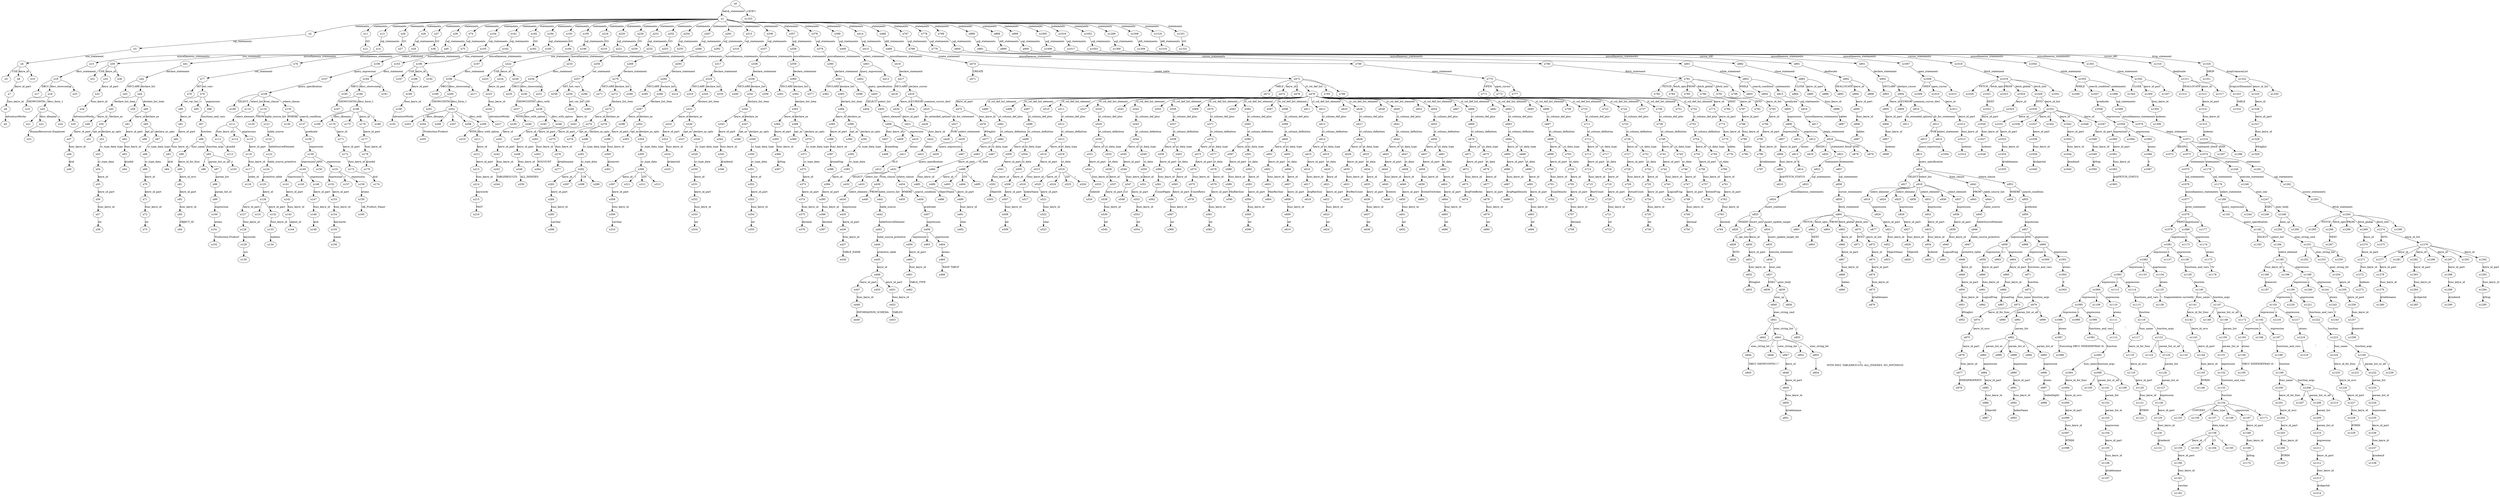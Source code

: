 digraph ParseTree {
  n0 -> n1 [label="batch_statements"];
  n1 -> n2 [label="statements"];
  n2 -> n3 [label="sql_statements"];
  n3 -> n4 [label="use_statement"];
  n4 -> n5 [label="USE"];
  n4 -> n6 [label="keyw_id"];
  n6 -> n7 [label="keyw_id_part"];
  n7 -> n8 [label="func_keyw_id"];
  n8 -> n9 [label="AdventureWorks"];
  n4 -> n10 [label=";"];
  n1 -> n11 [label="statements"];
  n11 -> n12 [label="GO"];
  n1 -> n13 [label="statements"];
  n13 -> n14 [label="sql_statements"];
  n14 -> n15 [label="miscellaneous_statements"];
  n15 -> n16 [label="dbcc_statement"];
  n16 -> n17 [label="DBCC"];
  n16 -> n18 [label="dbcc_showcontig"];
  n18 -> n19 [label="SHOWCONTIG"];
  n18 -> n20 [label="dbcc_form_1"];
  n20 -> n21 [label="("];
  n20 -> n22 [label="dbcc_dbname"];
  n22 -> n23 [label="'HumanResources.Employee'"];
  n20 -> n24 [label=")"];
  n16 -> n25 [label=";"];
  n1 -> n26 [label="statements"];
  n26 -> n27 [label="GO"];
  n1 -> n28 [label="statements"];
  n28 -> n29 [label="sql_statements"];
  n29 -> n30 [label="use_statement"];
  n30 -> n31 [label="USE"];
  n30 -> n32 [label="keyw_id"];
  n32 -> n33 [label="keyw_id_part"];
  n33 -> n34 [label="func_keyw_id"];
  n34 -> n35 [label="AdventureWorks"];
  n30 -> n36 [label=";"];
  n1 -> n37 [label="statements"];
  n37 -> n38 [label="GO"];
  n1 -> n39 [label="statements"];
  n39 -> n40 [label="sql_statements"];
  n40 -> n41 [label="miscellaneous_statements"];
  n41 -> n42 [label="declare_statement"];
  n42 -> n43 [label="DECLARE"];
  n42 -> n44 [label="declare_list"];
  n44 -> n45 [label="declare_list_item"];
  n45 -> n46 [label="keyw_id"];
  n46 -> n47 [label="keyw_id_part"];
  n47 -> n48 [label="func_keyw_id"];
  n48 -> n49 [label="@id"];
  n45 -> n50 [label="declare_as"];
  n50 -> n51 [label="opt_as"];
  n50 -> n52 [label="declare_as_opts"];
  n52 -> n53 [label="cr_type_data_type"];
  n53 -> n54 [label="cr_type_data"];
  n54 -> n55 [label="keyw_id"];
  n55 -> n56 [label="keyw_id_part"];
  n56 -> n57 [label="func_keyw_id"];
  n57 -> n58 [label="int"];
  n44 -> n59 [label=","];
  n44 -> n60 [label="declare_list_item"];
  n60 -> n61 [label="keyw_id"];
  n61 -> n62 [label="keyw_id_part"];
  n62 -> n63 [label="func_keyw_id"];
  n63 -> n64 [label="@indid"];
  n60 -> n65 [label="declare_as"];
  n65 -> n66 [label="opt_as"];
  n65 -> n67 [label="declare_as_opts"];
  n67 -> n68 [label="cr_type_data_type"];
  n68 -> n69 [label="cr_type_data"];
  n69 -> n70 [label="keyw_id"];
  n70 -> n71 [label="keyw_id_part"];
  n71 -> n72 [label="func_keyw_id"];
  n72 -> n73 [label="int"];
  n1 -> n74 [label="statements"];
  n74 -> n75 [label="sql_statements"];
  n75 -> n76 [label="miscellaneous_statements"];
  n76 -> n77 [label="set_statement"];
  n77 -> n78 [label="SET"];
  n77 -> n79 [label="set_vars"];
  n79 -> n80 [label="set_var_list"];
  n80 -> n81 [label="keyw_id"];
  n81 -> n82 [label="keyw_id_part"];
  n82 -> n83 [label="func_keyw_id"];
  n83 -> n84 [label="@id"];
  n79 -> n85 [label="="];
  n79 -> n86 [label="expression"];
  n86 -> n87 [label="functions_and_vars"];
  n87 -> n88 [label="function"];
  n88 -> n89 [label="func_name"];
  n89 -> n90 [label="keyw_id_for_func"];
  n90 -> n91 [label="keyw_id_orcc"];
  n91 -> n92 [label="keyw_id_part"];
  n92 -> n93 [label="func_keyw_id"];
  n93 -> n94 [label="OBJECT_ID"];
  n88 -> n95 [label="function_args"];
  n95 -> n96 [label="("];
  n95 -> n97 [label="param_list_or_all"];
  n97 -> n98 [label="param_list"];
  n98 -> n99 [label="param_list_el"];
  n99 -> n100 [label="expression"];
  n100 -> n101 [label="atoms"];
  n101 -> n102 [label="'Production.Product'"];
  n95 -> n103 [label=")"];
  n1 -> n104 [label="statements"];
  n104 -> n105 [label="sql_statements"];
  n105 -> n106 [label="select_statement"];
  n106 -> n107 [label="query_expression"];
  n107 -> n108 [label="query_specification"];
  n108 -> n109 [label="SELECT"];
  n108 -> n110 [label="select_list"];
  n110 -> n111 [label="select_element"];
  n111 -> n112 [label="func_keyw_id"];
  n112 -> n113 [label="@indid"];
  n111 -> n114 [label="="];
  n111 -> n115 [label="expression"];
  n115 -> n116 [label="keyw_id_part"];
  n116 -> n117 [label="func_keyw_id"];
  n117 -> n118 [label="index_id"];
  n108 -> n119 [label="from_clause"];
  n119 -> n120 [label="FROM"];
  n119 -> n121 [label="table_source_list"];
  n121 -> n122 [label="table_source"];
  n122 -> n123 [label="tableSourceElement"];
  n123 -> n124 [label="table_source_primitive"];
  n124 -> n125 [label="primitive_table"];
  n125 -> n126 [label="keyw_id"];
  n126 -> n127 [label="keyw_id_part"];
  n127 -> n128 [label="func_keyw_id"];
  n128 -> n129 [label="keywords"];
  n129 -> n130 [label="sys"];
  n126 -> n131 [label="."];
  n126 -> n132 [label="keyw_id_part"];
  n132 -> n133 [label="func_keyw_id"];
  n133 -> n134 [label="indexes"];
  n108 -> n135 [label="where_clause"];
  n135 -> n136 [label="WHERE"];
  n135 -> n137 [label="search_condition"];
  n137 -> n138 [label="predicate"];
  n138 -> n139 [label="expression"];
  n139 -> n140 [label="expression"];
  n140 -> n141 [label="expression"];
  n141 -> n142 [label="keyw_id_part"];
  n142 -> n143 [label="func_keyw_id"];
  n143 -> n144 [label="object_id"];
  n140 -> n145 [label="="];
  n140 -> n146 [label="expression"];
  n146 -> n147 [label="keyw_id_part"];
  n147 -> n148 [label="func_keyw_id"];
  n148 -> n149 [label="@id"];
  n139 -> n150 [label="AND"];
  n139 -> n151 [label="expression"];
  n151 -> n152 [label="expression"];
  n152 -> n153 [label="keyw_id_part"];
  n153 -> n154 [label="func_keyw_id"];
  n154 -> n155 [label="keywords"];
  n155 -> n156 [label="name"];
  n151 -> n157 [label="="];
  n151 -> n158 [label="expression"];
  n158 -> n159 [label="atoms"];
  n159 -> n160 [label="'AK_Product_Name'"];
  n1 -> n161 [label="statements"];
  n161 -> n162 [label="sql_statements"];
  n162 -> n163 [label="miscellaneous_statements"];
  n163 -> n164 [label="dbcc_statement"];
  n164 -> n165 [label="DBCC"];
  n164 -> n166 [label="dbcc_showcontig"];
  n166 -> n167 [label="SHOWCONTIG"];
  n166 -> n168 [label="dbcc_form_1"];
  n168 -> n169 [label="("];
  n168 -> n170 [label="dbcc_dbname"];
  n170 -> n171 [label="keyw_id"];
  n171 -> n172 [label="keyw_id_part"];
  n172 -> n173 [label="func_keyw_id"];
  n173 -> n174 [label="@id"];
  n168 -> n175 [label=","];
  n168 -> n176 [label="keyw_id"];
  n176 -> n177 [label="keyw_id_part"];
  n177 -> n178 [label="func_keyw_id"];
  n178 -> n179 [label="@indid"];
  n168 -> n180 [label=")"];
  n164 -> n181 [label=";"];
  n1 -> n182 [label="statements"];
  n182 -> n183 [label="GO"];
  n1 -> n184 [label="statements"];
  n184 -> n185 [label="sql_statements"];
  n185 -> n186 [label="use_statement"];
  n186 -> n187 [label="USE"];
  n186 -> n188 [label="keyw_id"];
  n188 -> n189 [label="keyw_id_part"];
  n189 -> n190 [label="func_keyw_id"];
  n190 -> n191 [label="AdventureWorks"];
  n186 -> n192 [label=";"];
  n1 -> n193 [label="statements"];
  n193 -> n194 [label="GO"];
  n1 -> n195 [label="statements"];
  n195 -> n196 [label="sql_statements"];
  n196 -> n197 [label="miscellaneous_statements"];
  n197 -> n198 [label="dbcc_statement"];
  n198 -> n199 [label="DBCC"];
  n198 -> n200 [label="dbcc_showcontig"];
  n200 -> n201 [label="SHOWCONTIG"];
  n200 -> n202 [label="dbcc_form_1"];
  n202 -> n203 [label="("];
  n202 -> n204 [label="dbcc_dbname"];
  n204 -> n205 [label="'Production.Product'"];
  n202 -> n206 [label=","];
  n202 -> n207 [label="1"];
  n202 -> n208 [label=")"];
  n202 -> n209 [label="dbcc_with"];
  n209 -> n210 [label="WITH"];
  n209 -> n211 [label="dbcc_with_option"];
  n211 -> n212 [label="keyw_id"];
  n212 -> n213 [label="keyw_id_part"];
  n213 -> n214 [label="func_keyw_id"];
  n214 -> n215 [label="keywords"];
  n215 -> n216 [label="FAST"];
  n198 -> n217 [label=";"];
  n1 -> n218 [label="statements"];
  n218 -> n219 [label="GO"];
  n1 -> n220 [label="statements"];
  n220 -> n221 [label="sql_statements"];
  n221 -> n222 [label="use_statement"];
  n222 -> n223 [label="USE"];
  n222 -> n224 [label="keyw_id"];
  n224 -> n225 [label="keyw_id_part"];
  n225 -> n226 [label="func_keyw_id"];
  n226 -> n227 [label="AdventureWorks"];
  n222 -> n228 [label=";"];
  n1 -> n229 [label="statements"];
  n229 -> n230 [label="GO"];
  n1 -> n231 [label="statements"];
  n231 -> n232 [label="sql_statements"];
  n232 -> n233 [label="miscellaneous_statements"];
  n233 -> n234 [label="dbcc_statement"];
  n234 -> n235 [label="DBCC"];
  n234 -> n236 [label="dbcc_showcontig"];
  n236 -> n237 [label="SHOWCONTIG"];
  n236 -> n238 [label="dbcc_with"];
  n238 -> n239 [label="WITH"];
  n238 -> n240 [label="dbcc_with_option"];
  n240 -> n241 [label="keyw_id"];
  n241 -> n242 [label="keyw_id_part"];
  n242 -> n243 [label="func_keyw_id"];
  n243 -> n244 [label="TABLERESULTS"];
  n238 -> n245 [label=","];
  n238 -> n246 [label="dbcc_with_option"];
  n246 -> n247 [label="keyw_id"];
  n247 -> n248 [label="keyw_id_part"];
  n248 -> n249 [label="func_keyw_id"];
  n249 -> n250 [label="ALL_INDEXES"];
  n234 -> n251 [label=";"];
  n1 -> n252 [label="statements"];
  n252 -> n253 [label="GO"];
  n1 -> n254 [label="statements"];
  n254 -> n255 [label="sql_statements"];
  n255 -> n256 [label="miscellaneous_statements"];
  n256 -> n257 [label="set_statement"];
  n257 -> n258 [label="SET"];
  n257 -> n259 [label="set_vars"];
  n259 -> n260 [label="set_var_list"];
  n260 -> n261 [label="keyw_id"];
  n261 -> n262 [label="keyw_id_part"];
  n262 -> n263 [label="func_keyw_id"];
  n263 -> n264 [label="NOCOUNT"];
  n259 -> n265 [label="ON"];
  n257 -> n266 [label=";"];
  n1 -> n267 [label="statements"];
  n267 -> n268 [label="sql_statements"];
  n268 -> n269 [label="miscellaneous_statements"];
  n269 -> n270 [label="declare_statement"];
  n270 -> n271 [label="DECLARE"];
  n270 -> n272 [label="declare_list"];
  n272 -> n273 [label="declare_list_item"];
  n273 -> n274 [label="keyw_id"];
  n274 -> n275 [label="keyw_id_part"];
  n275 -> n276 [label="func_keyw_id"];
  n276 -> n277 [label="@tablename"];
  n273 -> n278 [label="declare_as"];
  n278 -> n279 [label="opt_as"];
  n278 -> n280 [label="declare_as_opts"];
  n280 -> n281 [label="cr_type_data_type"];
  n281 -> n282 [label="cr_type_data"];
  n282 -> n283 [label="keyw_id"];
  n283 -> n284 [label="keyw_id_part"];
  n284 -> n285 [label="func_keyw_id"];
  n285 -> n286 [label="varchar"];
  n282 -> n287 [label="("];
  n282 -> n288 [label="128"];
  n282 -> n289 [label=")"];
  n270 -> n290 [label=";"];
  n1 -> n291 [label="statements"];
  n291 -> n292 [label="sql_statements"];
  n292 -> n293 [label="miscellaneous_statements"];
  n293 -> n294 [label="declare_statement"];
  n294 -> n295 [label="DECLARE"];
  n294 -> n296 [label="declare_list"];
  n296 -> n297 [label="declare_list_item"];
  n297 -> n298 [label="keyw_id"];
  n298 -> n299 [label="keyw_id_part"];
  n299 -> n300 [label="func_keyw_id"];
  n300 -> n301 [label="@execstr"];
  n297 -> n302 [label="declare_as"];
  n302 -> n303 [label="opt_as"];
  n302 -> n304 [label="declare_as_opts"];
  n304 -> n305 [label="cr_type_data_type"];
  n305 -> n306 [label="cr_type_data"];
  n306 -> n307 [label="keyw_id"];
  n307 -> n308 [label="keyw_id_part"];
  n308 -> n309 [label="func_keyw_id"];
  n309 -> n310 [label="varchar"];
  n306 -> n311 [label="("];
  n306 -> n312 [label="255"];
  n306 -> n313 [label=")"];
  n294 -> n314 [label=";"];
  n1 -> n315 [label="statements"];
  n315 -> n316 [label="sql_statements"];
  n316 -> n317 [label="miscellaneous_statements"];
  n317 -> n318 [label="declare_statement"];
  n318 -> n319 [label="DECLARE"];
  n318 -> n320 [label="declare_list"];
  n320 -> n321 [label="declare_list_item"];
  n321 -> n322 [label="keyw_id"];
  n322 -> n323 [label="keyw_id_part"];
  n323 -> n324 [label="func_keyw_id"];
  n324 -> n325 [label="@objectid"];
  n321 -> n326 [label="declare_as"];
  n326 -> n327 [label="opt_as"];
  n326 -> n328 [label="declare_as_opts"];
  n328 -> n329 [label="cr_type_data_type"];
  n329 -> n330 [label="cr_type_data"];
  n330 -> n331 [label="keyw_id"];
  n331 -> n332 [label="keyw_id_part"];
  n332 -> n333 [label="func_keyw_id"];
  n333 -> n334 [label="int"];
  n318 -> n335 [label=";"];
  n1 -> n336 [label="statements"];
  n336 -> n337 [label="sql_statements"];
  n337 -> n338 [label="miscellaneous_statements"];
  n338 -> n339 [label="declare_statement"];
  n339 -> n340 [label="DECLARE"];
  n339 -> n341 [label="declare_list"];
  n341 -> n342 [label="declare_list_item"];
  n342 -> n343 [label="keyw_id"];
  n343 -> n344 [label="keyw_id_part"];
  n344 -> n345 [label="func_keyw_id"];
  n345 -> n346 [label="@indexid"];
  n342 -> n347 [label="declare_as"];
  n347 -> n348 [label="opt_as"];
  n347 -> n349 [label="declare_as_opts"];
  n349 -> n350 [label="cr_type_data_type"];
  n350 -> n351 [label="cr_type_data"];
  n351 -> n352 [label="keyw_id"];
  n352 -> n353 [label="keyw_id_part"];
  n353 -> n354 [label="func_keyw_id"];
  n354 -> n355 [label="int"];
  n339 -> n356 [label=";"];
  n1 -> n357 [label="statements"];
  n357 -> n358 [label="sql_statements"];
  n358 -> n359 [label="miscellaneous_statements"];
  n359 -> n360 [label="declare_statement"];
  n360 -> n361 [label="DECLARE"];
  n360 -> n362 [label="declare_list"];
  n362 -> n363 [label="declare_list_item"];
  n363 -> n364 [label="keyw_id"];
  n364 -> n365 [label="keyw_id_part"];
  n365 -> n366 [label="func_keyw_id"];
  n366 -> n367 [label="@frag"];
  n363 -> n368 [label="declare_as"];
  n368 -> n369 [label="opt_as"];
  n368 -> n370 [label="declare_as_opts"];
  n370 -> n371 [label="cr_type_data_type"];
  n371 -> n372 [label="cr_type_data"];
  n372 -> n373 [label="keyw_id"];
  n373 -> n374 [label="keyw_id_part"];
  n374 -> n375 [label="func_keyw_id"];
  n375 -> n376 [label="decimal"];
  n360 -> n377 [label=";"];
  n1 -> n378 [label="statements"];
  n378 -> n379 [label="sql_statements"];
  n379 -> n380 [label="miscellaneous_statements"];
  n380 -> n381 [label="declare_statement"];
  n381 -> n382 [label="DECLARE"];
  n381 -> n383 [label="declare_list"];
  n383 -> n384 [label="declare_list_item"];
  n384 -> n385 [label="keyw_id"];
  n385 -> n386 [label="keyw_id_part"];
  n386 -> n387 [label="func_keyw_id"];
  n387 -> n388 [label="@maxfrag"];
  n384 -> n389 [label="declare_as"];
  n389 -> n390 [label="opt_as"];
  n389 -> n391 [label="declare_as_opts"];
  n391 -> n392 [label="cr_type_data_type"];
  n392 -> n393 [label="cr_type_data"];
  n393 -> n394 [label="keyw_id"];
  n394 -> n395 [label="keyw_id_part"];
  n395 -> n396 [label="func_keyw_id"];
  n396 -> n397 [label="decimal"];
  n381 -> n398 [label=";"];
  n1 -> n399 [label="statements"];
  n399 -> n400 [label="sql_statements"];
  n400 -> n401 [label="select_statement"];
  n401 -> n402 [label="query_expression"];
  n402 -> n403 [label="query_specification"];
  n403 -> n404 [label="SELECT"];
  n403 -> n405 [label="select_list"];
  n405 -> n406 [label="select_element"];
  n406 -> n407 [label="func_keyw_id"];
  n407 -> n408 [label="@maxfrag"];
  n406 -> n409 [label="="];
  n406 -> n410 [label="expression"];
  n410 -> n411 [label="atoms"];
  n411 -> n412 [label="30.0"];
  n401 -> n413 [label=";"];
  n1 -> n414 [label="statements"];
  n414 -> n415 [label="sql_statements"];
  n415 -> n416 [label="miscellaneous_statements"];
  n416 -> n417 [label="declare_statement"];
  n417 -> n418 [label="DECLARE"];
  n417 -> n419 [label="declare_cursor"];
  n419 -> n420 [label="keyw_id"];
  n420 -> n421 [label="keyw_id_part"];
  n421 -> n422 [label="func_keyw_id"];
  n422 -> n423 [label="tables"];
  n419 -> n424 [label="CURSOR"];
  n419 -> n425 [label="common_cursor_decl"];
  n425 -> n426 [label="dc_extended_options"];
  n425 -> n427 [label="dc_for_statement"];
  n427 -> n428 [label="FOR"];
  n427 -> n429 [label="select_statement"];
  n429 -> n430 [label="query_expression"];
  n430 -> n431 [label="query_specification"];
  n431 -> n432 [label="SELECT"];
  n431 -> n433 [label="select_list"];
  n433 -> n434 [label="select_element"];
  n434 -> n435 [label="expression"];
  n435 -> n436 [label="keyw_id_part"];
  n436 -> n437 [label="func_keyw_id"];
  n437 -> n438 [label="TABLE_NAME"];
  n431 -> n439 [label="from_clause"];
  n439 -> n440 [label="FROM"];
  n439 -> n441 [label="table_source_list"];
  n441 -> n442 [label="table_source"];
  n442 -> n443 [label="tableSourceElement"];
  n443 -> n444 [label="table_source_primitive"];
  n444 -> n445 [label="primitive_table"];
  n445 -> n446 [label="keyw_id"];
  n446 -> n447 [label="keyw_id_part"];
  n447 -> n448 [label="func_keyw_id"];
  n448 -> n449 [label="INFORMATION_SCHEMA"];
  n446 -> n450 [label="."];
  n446 -> n451 [label="keyw_id_part"];
  n451 -> n452 [label="func_keyw_id"];
  n452 -> n453 [label="TABLES"];
  n431 -> n454 [label="where_clause"];
  n454 -> n455 [label="WHERE"];
  n454 -> n456 [label="search_condition"];
  n456 -> n457 [label="predicate"];
  n457 -> n458 [label="expression"];
  n458 -> n459 [label="expression"];
  n459 -> n460 [label="keyw_id_part"];
  n460 -> n461 [label="func_keyw_id"];
  n461 -> n462 [label="TABLE_TYPE"];
  n458 -> n463 [label="="];
  n458 -> n464 [label="expression"];
  n464 -> n465 [label="atoms"];
  n465 -> n466 [label="'BASE TABLE'"];
  n429 -> n467 [label=";"];
  n1 -> n468 [label="statements"];
  n468 -> n469 [label="ddl_statements"];
  n469 -> n470 [label="create_statement"];
  n470 -> n471 [label="CREATE"];
  n470 -> n472 [label="create_table"];
  n472 -> n473 [label="TABLE"];
  n472 -> n474 [label="keyw_id"];
  n474 -> n475 [label="keyw_id_part"];
  n475 -> n476 [label="func_keyw_id"];
  n476 -> n477 [label="#fraglist"];
  n472 -> n478 [label="("];
  n472 -> n479 [label="ct_col_def_list"];
  n479 -> n480 [label="ct_col_def_list_element"];
  n480 -> n481 [label="ct_column_def_plus"];
  n481 -> n482 [label="ct_column_definition"];
  n482 -> n483 [label="keyw_id"];
  n483 -> n484 [label="keyw_id_part"];
  n484 -> n485 [label="func_keyw_id"];
  n485 -> n486 [label="ObjectName"];
  n482 -> n487 [label="ct_data_type"];
  n487 -> n488 [label="ct_data"];
  n488 -> n489 [label="keyw_id"];
  n489 -> n490 [label="keyw_id_part"];
  n490 -> n491 [label="func_keyw_id"];
  n491 -> n492 [label="char"];
  n488 -> n493 [label="("];
  n488 -> n494 [label="255"];
  n488 -> n495 [label=")"];
  n479 -> n496 [label=","];
  n479 -> n497 [label="ct_col_def_list_element"];
  n497 -> n498 [label="ct_column_def_plus"];
  n498 -> n499 [label="ct_column_definition"];
  n499 -> n500 [label="keyw_id"];
  n500 -> n501 [label="keyw_id_part"];
  n501 -> n502 [label="func_keyw_id"];
  n502 -> n503 [label="ObjectId"];
  n499 -> n504 [label="ct_data_type"];
  n504 -> n505 [label="ct_data"];
  n505 -> n506 [label="keyw_id"];
  n506 -> n507 [label="keyw_id_part"];
  n507 -> n508 [label="func_keyw_id"];
  n508 -> n509 [label="int"];
  n479 -> n510 [label=","];
  n479 -> n511 [label="ct_col_def_list_element"];
  n511 -> n512 [label="ct_column_def_plus"];
  n512 -> n513 [label="ct_column_definition"];
  n513 -> n514 [label="keyw_id"];
  n514 -> n515 [label="keyw_id_part"];
  n515 -> n516 [label="func_keyw_id"];
  n516 -> n517 [label="IndexName"];
  n513 -> n518 [label="ct_data_type"];
  n518 -> n519 [label="ct_data"];
  n519 -> n520 [label="keyw_id"];
  n520 -> n521 [label="keyw_id_part"];
  n521 -> n522 [label="func_keyw_id"];
  n522 -> n523 [label="char"];
  n519 -> n524 [label="("];
  n519 -> n525 [label="255"];
  n519 -> n526 [label=")"];
  n479 -> n527 [label=","];
  n479 -> n528 [label="ct_col_def_list_element"];
  n528 -> n529 [label="ct_column_def_plus"];
  n529 -> n530 [label="ct_column_definition"];
  n530 -> n531 [label="keyw_id"];
  n531 -> n532 [label="keyw_id_part"];
  n532 -> n533 [label="func_keyw_id"];
  n533 -> n534 [label="IndexId"];
  n530 -> n535 [label="ct_data_type"];
  n535 -> n536 [label="ct_data"];
  n536 -> n537 [label="keyw_id"];
  n537 -> n538 [label="keyw_id_part"];
  n538 -> n539 [label="func_keyw_id"];
  n539 -> n540 [label="int"];
  n479 -> n541 [label=","];
  n479 -> n542 [label="ct_col_def_list_element"];
  n542 -> n543 [label="ct_column_def_plus"];
  n543 -> n544 [label="ct_column_definition"];
  n544 -> n545 [label="keyw_id"];
  n545 -> n546 [label="keyw_id_part"];
  n546 -> n547 [label="func_keyw_id"];
  n547 -> n548 [label="Lvl"];
  n544 -> n549 [label="ct_data_type"];
  n549 -> n550 [label="ct_data"];
  n550 -> n551 [label="keyw_id"];
  n551 -> n552 [label="keyw_id_part"];
  n552 -> n553 [label="func_keyw_id"];
  n553 -> n554 [label="int"];
  n479 -> n555 [label=","];
  n479 -> n556 [label="ct_col_def_list_element"];
  n556 -> n557 [label="ct_column_def_plus"];
  n557 -> n558 [label="ct_column_definition"];
  n558 -> n559 [label="keyw_id"];
  n559 -> n560 [label="keyw_id_part"];
  n560 -> n561 [label="func_keyw_id"];
  n561 -> n562 [label="CountPages"];
  n558 -> n563 [label="ct_data_type"];
  n563 -> n564 [label="ct_data"];
  n564 -> n565 [label="keyw_id"];
  n565 -> n566 [label="keyw_id_part"];
  n566 -> n567 [label="func_keyw_id"];
  n567 -> n568 [label="int"];
  n479 -> n569 [label=","];
  n479 -> n570 [label="ct_col_def_list_element"];
  n570 -> n571 [label="ct_column_def_plus"];
  n571 -> n572 [label="ct_column_definition"];
  n572 -> n573 [label="keyw_id"];
  n573 -> n574 [label="keyw_id_part"];
  n574 -> n575 [label="func_keyw_id"];
  n575 -> n576 [label="CountRows"];
  n572 -> n577 [label="ct_data_type"];
  n577 -> n578 [label="ct_data"];
  n578 -> n579 [label="keyw_id"];
  n579 -> n580 [label="keyw_id_part"];
  n580 -> n581 [label="func_keyw_id"];
  n581 -> n582 [label="int"];
  n479 -> n583 [label=","];
  n479 -> n584 [label="ct_col_def_list_element"];
  n584 -> n585 [label="ct_column_def_plus"];
  n585 -> n586 [label="ct_column_definition"];
  n586 -> n587 [label="keyw_id"];
  n587 -> n588 [label="keyw_id_part"];
  n588 -> n589 [label="func_keyw_id"];
  n589 -> n590 [label="MinRecSize"];
  n586 -> n591 [label="ct_data_type"];
  n591 -> n592 [label="ct_data"];
  n592 -> n593 [label="keyw_id"];
  n593 -> n594 [label="keyw_id_part"];
  n594 -> n595 [label="func_keyw_id"];
  n595 -> n596 [label="int"];
  n479 -> n597 [label=","];
  n479 -> n598 [label="ct_col_def_list_element"];
  n598 -> n599 [label="ct_column_def_plus"];
  n599 -> n600 [label="ct_column_definition"];
  n600 -> n601 [label="keyw_id"];
  n601 -> n602 [label="keyw_id_part"];
  n602 -> n603 [label="func_keyw_id"];
  n603 -> n604 [label="MaxRecSize"];
  n600 -> n605 [label="ct_data_type"];
  n605 -> n606 [label="ct_data"];
  n606 -> n607 [label="keyw_id"];
  n607 -> n608 [label="keyw_id_part"];
  n608 -> n609 [label="func_keyw_id"];
  n609 -> n610 [label="int"];
  n479 -> n611 [label=","];
  n479 -> n612 [label="ct_col_def_list_element"];
  n612 -> n613 [label="ct_column_def_plus"];
  n613 -> n614 [label="ct_column_definition"];
  n614 -> n615 [label="keyw_id"];
  n615 -> n616 [label="keyw_id_part"];
  n616 -> n617 [label="func_keyw_id"];
  n617 -> n618 [label="AvgRecSize"];
  n614 -> n619 [label="ct_data_type"];
  n619 -> n620 [label="ct_data"];
  n620 -> n621 [label="keyw_id"];
  n621 -> n622 [label="keyw_id_part"];
  n622 -> n623 [label="func_keyw_id"];
  n623 -> n624 [label="int"];
  n479 -> n625 [label=","];
  n479 -> n626 [label="ct_col_def_list_element"];
  n626 -> n627 [label="ct_column_def_plus"];
  n627 -> n628 [label="ct_column_definition"];
  n628 -> n629 [label="keyw_id"];
  n629 -> n630 [label="keyw_id_part"];
  n630 -> n631 [label="func_keyw_id"];
  n631 -> n632 [label="ForRecCount"];
  n628 -> n633 [label="ct_data_type"];
  n633 -> n634 [label="ct_data"];
  n634 -> n635 [label="keyw_id"];
  n635 -> n636 [label="keyw_id_part"];
  n636 -> n637 [label="func_keyw_id"];
  n637 -> n638 [label="int"];
  n479 -> n639 [label=","];
  n479 -> n640 [label="ct_col_def_list_element"];
  n640 -> n641 [label="ct_column_def_plus"];
  n641 -> n642 [label="ct_column_definition"];
  n642 -> n643 [label="keyw_id"];
  n643 -> n644 [label="keyw_id_part"];
  n644 -> n645 [label="func_keyw_id"];
  n645 -> n646 [label="Extents"];
  n642 -> n647 [label="ct_data_type"];
  n647 -> n648 [label="ct_data"];
  n648 -> n649 [label="keyw_id"];
  n649 -> n650 [label="keyw_id_part"];
  n650 -> n651 [label="func_keyw_id"];
  n651 -> n652 [label="int"];
  n479 -> n653 [label=","];
  n479 -> n654 [label="ct_col_def_list_element"];
  n654 -> n655 [label="ct_column_def_plus"];
  n655 -> n656 [label="ct_column_definition"];
  n656 -> n657 [label="keyw_id"];
  n657 -> n658 [label="keyw_id_part"];
  n658 -> n659 [label="func_keyw_id"];
  n659 -> n660 [label="ExtentSwitches"];
  n656 -> n661 [label="ct_data_type"];
  n661 -> n662 [label="ct_data"];
  n662 -> n663 [label="keyw_id"];
  n663 -> n664 [label="keyw_id_part"];
  n664 -> n665 [label="func_keyw_id"];
  n665 -> n666 [label="int"];
  n479 -> n667 [label=","];
  n479 -> n668 [label="ct_col_def_list_element"];
  n668 -> n669 [label="ct_column_def_plus"];
  n669 -> n670 [label="ct_column_definition"];
  n670 -> n671 [label="keyw_id"];
  n671 -> n672 [label="keyw_id_part"];
  n672 -> n673 [label="func_keyw_id"];
  n673 -> n674 [label="AvgFreeBytes"];
  n670 -> n675 [label="ct_data_type"];
  n675 -> n676 [label="ct_data"];
  n676 -> n677 [label="keyw_id"];
  n677 -> n678 [label="keyw_id_part"];
  n678 -> n679 [label="func_keyw_id"];
  n679 -> n680 [label="int"];
  n479 -> n681 [label=","];
  n479 -> n682 [label="ct_col_def_list_element"];
  n682 -> n683 [label="ct_column_def_plus"];
  n683 -> n684 [label="ct_column_definition"];
  n684 -> n685 [label="keyw_id"];
  n685 -> n686 [label="keyw_id_part"];
  n686 -> n687 [label="func_keyw_id"];
  n687 -> n688 [label="AvgPageDensity"];
  n684 -> n689 [label="ct_data_type"];
  n689 -> n690 [label="ct_data"];
  n690 -> n691 [label="keyw_id"];
  n691 -> n692 [label="keyw_id_part"];
  n692 -> n693 [label="func_keyw_id"];
  n693 -> n694 [label="int"];
  n479 -> n695 [label=","];
  n479 -> n696 [label="ct_col_def_list_element"];
  n696 -> n697 [label="ct_column_def_plus"];
  n697 -> n698 [label="ct_column_definition"];
  n698 -> n699 [label="keyw_id"];
  n699 -> n700 [label="keyw_id_part"];
  n700 -> n701 [label="func_keyw_id"];
  n701 -> n702 [label="ScanDensity"];
  n698 -> n703 [label="ct_data_type"];
  n703 -> n704 [label="ct_data"];
  n704 -> n705 [label="keyw_id"];
  n705 -> n706 [label="keyw_id_part"];
  n706 -> n707 [label="func_keyw_id"];
  n707 -> n708 [label="decimal"];
  n479 -> n709 [label=","];
  n479 -> n710 [label="ct_col_def_list_element"];
  n710 -> n711 [label="ct_column_def_plus"];
  n711 -> n712 [label="ct_column_definition"];
  n712 -> n713 [label="keyw_id"];
  n713 -> n714 [label="keyw_id_part"];
  n714 -> n715 [label="func_keyw_id"];
  n715 -> n716 [label="BestCount"];
  n712 -> n717 [label="ct_data_type"];
  n717 -> n718 [label="ct_data"];
  n718 -> n719 [label="keyw_id"];
  n719 -> n720 [label="keyw_id_part"];
  n720 -> n721 [label="func_keyw_id"];
  n721 -> n722 [label="int"];
  n479 -> n723 [label=","];
  n479 -> n724 [label="ct_col_def_list_element"];
  n724 -> n725 [label="ct_column_def_plus"];
  n725 -> n726 [label="ct_column_definition"];
  n726 -> n727 [label="keyw_id"];
  n727 -> n728 [label="keyw_id_part"];
  n728 -> n729 [label="func_keyw_id"];
  n729 -> n730 [label="ActualCount"];
  n726 -> n731 [label="ct_data_type"];
  n731 -> n732 [label="ct_data"];
  n732 -> n733 [label="keyw_id"];
  n733 -> n734 [label="keyw_id_part"];
  n734 -> n735 [label="func_keyw_id"];
  n735 -> n736 [label="int"];
  n479 -> n737 [label=","];
  n479 -> n738 [label="ct_col_def_list_element"];
  n738 -> n739 [label="ct_column_def_plus"];
  n739 -> n740 [label="ct_column_definition"];
  n740 -> n741 [label="keyw_id"];
  n741 -> n742 [label="keyw_id_part"];
  n742 -> n743 [label="func_keyw_id"];
  n743 -> n744 [label="LogicalFrag"];
  n740 -> n745 [label="ct_data_type"];
  n745 -> n746 [label="ct_data"];
  n746 -> n747 [label="keyw_id"];
  n747 -> n748 [label="keyw_id_part"];
  n748 -> n749 [label="func_keyw_id"];
  n749 -> n750 [label="decimal"];
  n479 -> n751 [label=","];
  n479 -> n752 [label="ct_col_def_list_element"];
  n752 -> n753 [label="ct_column_def_plus"];
  n753 -> n754 [label="ct_column_definition"];
  n754 -> n755 [label="keyw_id"];
  n755 -> n756 [label="keyw_id_part"];
  n756 -> n757 [label="func_keyw_id"];
  n757 -> n758 [label="ExtentFrag"];
  n754 -> n759 [label="ct_data_type"];
  n759 -> n760 [label="ct_data"];
  n760 -> n761 [label="keyw_id"];
  n761 -> n762 [label="keyw_id_part"];
  n762 -> n763 [label="func_keyw_id"];
  n763 -> n764 [label="decimal"];
  n472 -> n765 [label=")"];
  n472 -> n766 [label=";"];
  n1 -> n767 [label="statements"];
  n767 -> n768 [label="sql_statements"];
  n768 -> n769 [label="miscellaneous_statements"];
  n769 -> n770 [label="open_statement"];
  n770 -> n771 [label="OPEN"];
  n770 -> n772 [label="open_cursor"];
  n772 -> n773 [label="keyw_id"];
  n773 -> n774 [label="keyw_id_part"];
  n774 -> n775 [label="func_keyw_id"];
  n775 -> n776 [label="tables"];
  n770 -> n777 [label=";"];
  n1 -> n778 [label="statements"];
  n778 -> n779 [label="sql_statements"];
  n779 -> n780 [label="cursor_statements"];
  n780 -> n781 [label="fetch_statement"];
  n781 -> n782 [label="FETCH"];
  n781 -> n783 [label="fetch_opts"];
  n783 -> n784 [label="NEXT"];
  n781 -> n785 [label="FROM"];
  n781 -> n786 [label="fetch_global"];
  n786 -> n787 [label="keyw_id"];
  n787 -> n788 [label="keyw_id_part"];
  n788 -> n789 [label="func_keyw_id"];
  n789 -> n790 [label="tables"];
  n781 -> n791 [label="fetch_into"];
  n791 -> n792 [label="INTO"];
  n791 -> n793 [label="keyw_id_list"];
  n793 -> n794 [label="keyw_id"];
  n794 -> n795 [label="keyw_id_part"];
  n795 -> n796 [label="func_keyw_id"];
  n796 -> n797 [label="@tablename"];
  n781 -> n798 [label=";"];
  n1 -> n799 [label="statements"];
  n799 -> n800 [label="sql_statements"];
  n800 -> n801 [label="miscellaneous_statements"];
  n801 -> n802 [label="while_statement"];
  n802 -> n803 [label="WHILE"];
  n802 -> n804 [label="search_condition"];
  n804 -> n805 [label="predicate"];
  n805 -> n806 [label="expression"];
  n806 -> n807 [label="expression"];
  n807 -> n808 [label="keyw_id_part"];
  n808 -> n809 [label="func_keyw_id"];
  n809 -> n810 [label="@@FETCH_STATUS"];
  n806 -> n811 [label="="];
  n806 -> n812 [label="expression"];
  n812 -> n813 [label="atoms"];
  n813 -> n814 [label="0"];
  n802 -> n815 [label="statements"];
  n815 -> n816 [label="sql_statements"];
  n816 -> n817 [label="miscellaneous_statements"];
  n817 -> n818 [label="begin_statement"];
  n818 -> n819 [label="BEGIN"];
  n818 -> n820 [label=";"];
  n818 -> n821 [label="statement_block"];
  n821 -> n822 [label="statements"];
  n822 -> n823 [label="sql_statements"];
  n823 -> n824 [label="miscellaneous_statements"];
  n824 -> n825 [label="insert_statement"];
  n825 -> n826 [label="INSERT"];
  n825 -> n827 [label="insert_into"];
  n827 -> n828 [label="is_opt_into"];
  n828 -> n829 [label="INTO"];
  n827 -> n830 [label="keyw_id"];
  n830 -> n831 [label="keyw_id_part"];
  n831 -> n832 [label="func_keyw_id"];
  n832 -> n833 [label="#fraglist"];
  n825 -> n834 [label="insert_update_target"];
  n834 -> n835 [label="insert_update_target_tbl"];
  n835 -> n836 [label="execute_statement"];
  n836 -> n837 [label="exec_one"];
  n837 -> n838 [label="EXEC"];
  n837 -> n839 [label="exec_body"];
  n839 -> n840 [label="exec_sp"];
  n840 -> n841 [label="exec_string_cmd"];
  n841 -> n842 [label="("];
  n841 -> n843 [label="exec_string_list"];
  n843 -> n844 [label="exec_string_bit"];
  n844 -> n845 [label="'DBCC SHOWCONTIG ('''"];
  n843 -> n846 [label="+"];
  n843 -> n847 [label="exec_string_bit"];
  n847 -> n848 [label="keyw_id"];
  n848 -> n849 [label="keyw_id_part"];
  n849 -> n850 [label="func_keyw_id"];
  n850 -> n851 [label="@tablename"];
  n843 -> n852 [label="+"];
  n843 -> n853 [label="exec_string_bit"];
  n853 -> n854 [label="''') 
	      WITH FAST, TABLERESULTS, ALL_INDEXES, NO_INFOMSGS'"];
  n841 -> n855 [label=")"];
  n839 -> n856 [label=";"];
  n821 -> n857 [label="statements"];
  n857 -> n858 [label="sql_statements"];
  n858 -> n859 [label="cursor_statements"];
  n859 -> n860 [label="fetch_statement"];
  n860 -> n861 [label="FETCH"];
  n860 -> n862 [label="fetch_opts"];
  n862 -> n863 [label="NEXT"];
  n860 -> n864 [label="FROM"];
  n860 -> n865 [label="fetch_global"];
  n865 -> n866 [label="keyw_id"];
  n866 -> n867 [label="keyw_id_part"];
  n867 -> n868 [label="func_keyw_id"];
  n868 -> n869 [label="tables"];
  n860 -> n870 [label="fetch_into"];
  n870 -> n871 [label="INTO"];
  n870 -> n872 [label="keyw_id_list"];
  n872 -> n873 [label="keyw_id"];
  n873 -> n874 [label="keyw_id_part"];
  n874 -> n875 [label="func_keyw_id"];
  n875 -> n876 [label="@tablename"];
  n860 -> n877 [label=";"];
  n818 -> n878 [label="END"];
  n818 -> n879 [label=";"];
  n1 -> n880 [label="statements"];
  n880 -> n881 [label="sql_statements"];
  n881 -> n882 [label="miscellaneous_statements"];
  n882 -> n883 [label="close_statement"];
  n883 -> n884 [label="CLOSE"];
  n883 -> n885 [label="keyw_id_part"];
  n885 -> n886 [label="func_keyw_id"];
  n886 -> n887 [label="tables"];
  n883 -> n888 [label=";"];
  n1 -> n889 [label="statements"];
  n889 -> n890 [label="ddl_statements"];
  n890 -> n891 [label="cursor_ddl"];
  n891 -> n892 [label="deallocate"];
  n892 -> n893 [label="DEALLOCATE"];
  n892 -> n894 [label="keyw_id"];
  n894 -> n895 [label="keyw_id_part"];
  n895 -> n896 [label="func_keyw_id"];
  n896 -> n897 [label="tables"];
  n892 -> n898 [label=";"];
  n1 -> n899 [label="statements"];
  n899 -> n900 [label="sql_statements"];
  n900 -> n901 [label="miscellaneous_statements"];
  n901 -> n902 [label="declare_statement"];
  n902 -> n903 [label="DECLARE"];
  n902 -> n904 [label="declare_cursor"];
  n904 -> n905 [label="keyw_id"];
  n905 -> n906 [label="keyw_id_part"];
  n906 -> n907 [label="func_keyw_id"];
  n907 -> n908 [label="indexes"];
  n904 -> n909 [label="CURSOR"];
  n904 -> n910 [label="common_cursor_decl"];
  n910 -> n911 [label="dc_extended_options"];
  n910 -> n912 [label="dc_for_statement"];
  n912 -> n913 [label="FOR"];
  n912 -> n914 [label="select_statement"];
  n914 -> n915 [label="query_expression"];
  n915 -> n916 [label="query_specification"];
  n916 -> n917 [label="SELECT"];
  n916 -> n918 [label="select_list"];
  n918 -> n919 [label="select_element"];
  n919 -> n920 [label="expression"];
  n920 -> n921 [label="keyw_id_part"];
  n921 -> n922 [label="func_keyw_id"];
  n922 -> n923 [label="ObjectName"];
  n918 -> n924 [label=","];
  n918 -> n925 [label="select_element"];
  n925 -> n926 [label="expression"];
  n926 -> n927 [label="keyw_id_part"];
  n927 -> n928 [label="func_keyw_id"];
  n928 -> n929 [label="ObjectId"];
  n918 -> n930 [label=","];
  n918 -> n931 [label="select_element"];
  n931 -> n932 [label="expression"];
  n932 -> n933 [label="keyw_id_part"];
  n933 -> n934 [label="func_keyw_id"];
  n934 -> n935 [label="IndexId"];
  n918 -> n936 [label=","];
  n918 -> n937 [label="select_element"];
  n937 -> n938 [label="expression"];
  n938 -> n939 [label="keyw_id_part"];
  n939 -> n940 [label="func_keyw_id"];
  n940 -> n941 [label="LogicalFrag"];
  n916 -> n942 [label="from_clause"];
  n942 -> n943 [label="FROM"];
  n942 -> n944 [label="table_source_list"];
  n944 -> n945 [label="table_source"];
  n945 -> n946 [label="tableSourceElement"];
  n946 -> n947 [label="table_source_primitive"];
  n947 -> n948 [label="primitive_table"];
  n948 -> n949 [label="keyw_id"];
  n949 -> n950 [label="keyw_id_part"];
  n950 -> n951 [label="func_keyw_id"];
  n951 -> n952 [label="#fraglist"];
  n916 -> n953 [label="where_clause"];
  n953 -> n954 [label="WHERE"];
  n953 -> n955 [label="search_condition"];
  n955 -> n956 [label="predicate"];
  n956 -> n957 [label="expression"];
  n957 -> n958 [label="expression"];
  n958 -> n959 [label="expression"];
  n959 -> n960 [label="keyw_id_part"];
  n960 -> n961 [label="func_keyw_id"];
  n961 -> n962 [label="LogicalFrag"];
  n958 -> n963 [label=">="];
  n958 -> n964 [label="expression"];
  n964 -> n965 [label="keyw_id_part"];
  n965 -> n966 [label="func_keyw_id"];
  n966 -> n967 [label="@maxfrag"];
  n957 -> n968 [label="AND"];
  n957 -> n969 [label="expression"];
  n969 -> n970 [label="expression"];
  n970 -> n971 [label="functions_and_vars"];
  n971 -> n972 [label="function"];
  n972 -> n973 [label="func_name"];
  n973 -> n974 [label="keyw_id_for_func"];
  n974 -> n975 [label="keyw_id_orcc"];
  n975 -> n976 [label="keyw_id_part"];
  n976 -> n977 [label="func_keyw_id"];
  n977 -> n978 [label="INDEXPROPERTY"];
  n972 -> n979 [label="function_args"];
  n979 -> n980 [label="("];
  n979 -> n981 [label="param_list_or_all"];
  n981 -> n982 [label="param_list"];
  n982 -> n983 [label="param_list_el"];
  n983 -> n984 [label="expression"];
  n984 -> n985 [label="keyw_id_part"];
  n985 -> n986 [label="func_keyw_id"];
  n986 -> n987 [label="ObjectId"];
  n982 -> n988 [label=","];
  n982 -> n989 [label="param_list_el"];
  n989 -> n990 [label="expression"];
  n990 -> n991 [label="keyw_id_part"];
  n991 -> n992 [label="func_keyw_id"];
  n992 -> n993 [label="IndexName"];
  n982 -> n994 [label=","];
  n982 -> n995 [label="param_list_el"];
  n995 -> n996 [label="expression"];
  n996 -> n997 [label="atoms"];
  n997 -> n998 [label="'IndexDepth'"];
  n979 -> n999 [label=")"];
  n969 -> n1000 [label=">"];
  n969 -> n1001 [label="expression"];
  n1001 -> n1002 [label="atoms"];
  n1002 -> n1003 [label="0"];
  n914 -> n1004 [label=";"];
  n1 -> n1005 [label="statements"];
  n1005 -> n1006 [label="sql_statements"];
  n1006 -> n1007 [label="miscellaneous_statements"];
  n1007 -> n1008 [label="open_statement"];
  n1008 -> n1009 [label="OPEN"];
  n1008 -> n1010 [label="open_cursor"];
  n1010 -> n1011 [label="keyw_id"];
  n1011 -> n1012 [label="keyw_id_part"];
  n1012 -> n1013 [label="func_keyw_id"];
  n1013 -> n1014 [label="indexes"];
  n1008 -> n1015 [label=";"];
  n1 -> n1016 [label="statements"];
  n1016 -> n1017 [label="sql_statements"];
  n1017 -> n1018 [label="cursor_statements"];
  n1018 -> n1019 [label="fetch_statement"];
  n1019 -> n1020 [label="FETCH"];
  n1019 -> n1021 [label="fetch_opts"];
  n1021 -> n1022 [label="NEXT"];
  n1019 -> n1023 [label="FROM"];
  n1019 -> n1024 [label="fetch_global"];
  n1024 -> n1025 [label="keyw_id"];
  n1025 -> n1026 [label="keyw_id_part"];
  n1026 -> n1027 [label="func_keyw_id"];
  n1027 -> n1028 [label="indexes"];
  n1019 -> n1029 [label="fetch_into"];
  n1029 -> n1030 [label="INTO"];
  n1029 -> n1031 [label="keyw_id_list"];
  n1031 -> n1032 [label="keyw_id"];
  n1032 -> n1033 [label="keyw_id_part"];
  n1033 -> n1034 [label="func_keyw_id"];
  n1034 -> n1035 [label="@tablename"];
  n1031 -> n1036 [label=","];
  n1031 -> n1037 [label="keyw_id"];
  n1037 -> n1038 [label="keyw_id_part"];
  n1038 -> n1039 [label="func_keyw_id"];
  n1039 -> n1040 [label="@objectid"];
  n1031 -> n1041 [label=","];
  n1031 -> n1042 [label="keyw_id"];
  n1042 -> n1043 [label="keyw_id_part"];
  n1043 -> n1044 [label="func_keyw_id"];
  n1044 -> n1045 [label="@indexid"];
  n1031 -> n1046 [label=","];
  n1031 -> n1047 [label="keyw_id"];
  n1047 -> n1048 [label="keyw_id_part"];
  n1048 -> n1049 [label="func_keyw_id"];
  n1049 -> n1050 [label="@frag"];
  n1019 -> n1051 [label=";"];
  n1 -> n1052 [label="statements"];
  n1052 -> n1053 [label="sql_statements"];
  n1053 -> n1054 [label="miscellaneous_statements"];
  n1054 -> n1055 [label="while_statement"];
  n1055 -> n1056 [label="WHILE"];
  n1055 -> n1057 [label="search_condition"];
  n1057 -> n1058 [label="predicate"];
  n1058 -> n1059 [label="expression"];
  n1059 -> n1060 [label="expression"];
  n1060 -> n1061 [label="keyw_id_part"];
  n1061 -> n1062 [label="func_keyw_id"];
  n1062 -> n1063 [label="@@FETCH_STATUS"];
  n1059 -> n1064 [label="="];
  n1059 -> n1065 [label="expression"];
  n1065 -> n1066 [label="atoms"];
  n1066 -> n1067 [label="0"];
  n1055 -> n1068 [label="statements"];
  n1068 -> n1069 [label="sql_statements"];
  n1069 -> n1070 [label="miscellaneous_statements"];
  n1070 -> n1071 [label="begin_statement"];
  n1071 -> n1072 [label="BEGIN"];
  n1071 -> n1073 [label=";"];
  n1071 -> n1074 [label="statement_block"];
  n1074 -> n1075 [label="statements"];
  n1075 -> n1076 [label="sql_statements"];
  n1076 -> n1077 [label="miscellaneous_statements"];
  n1077 -> n1078 [label="print_statement"];
  n1078 -> n1079 [label="PRINT"];
  n1078 -> n1080 [label="expression"];
  n1080 -> n1081 [label="expression"];
  n1081 -> n1082 [label="expression"];
  n1082 -> n1083 [label="expression"];
  n1083 -> n1084 [label="expression"];
  n1084 -> n1085 [label="expression"];
  n1085 -> n1086 [label="expression"];
  n1086 -> n1087 [label="atoms"];
  n1087 -> n1088 [label="'Executing DBCC INDEXDEFRAG (0, '"];
  n1085 -> n1089 [label="+"];
  n1085 -> n1090 [label="expression"];
  n1090 -> n1091 [label="functions_and_vars"];
  n1091 -> n1092 [label="function"];
  n1092 -> n1093 [label="func_name"];
  n1093 -> n1094 [label="keyw_id_for_func"];
  n1094 -> n1095 [label="keyw_id_orcc"];
  n1095 -> n1096 [label="keyw_id_part"];
  n1096 -> n1097 [label="func_keyw_id"];
  n1097 -> n1098 [label="RTRIM"];
  n1092 -> n1099 [label="function_args"];
  n1099 -> n1100 [label="("];
  n1099 -> n1101 [label="param_list_or_all"];
  n1101 -> n1102 [label="param_list"];
  n1102 -> n1103 [label="param_list_el"];
  n1103 -> n1104 [label="expression"];
  n1104 -> n1105 [label="keyw_id_part"];
  n1105 -> n1106 [label="func_keyw_id"];
  n1106 -> n1107 [label="@tablename"];
  n1099 -> n1108 [label=")"];
  n1084 -> n1109 [label="+"];
  n1084 -> n1110 [label="expression"];
  n1110 -> n1111 [label="atoms"];
  n1111 -> n1112 [label="',
			      '"];
  n1083 -> n1113 [label="+"];
  n1083 -> n1114 [label="expression"];
  n1114 -> n1115 [label="functions_and_vars"];
  n1115 -> n1116 [label="function"];
  n1116 -> n1117 [label="func_name"];
  n1117 -> n1118 [label="keyw_id_for_func"];
  n1118 -> n1119 [label="keyw_id_orcc"];
  n1119 -> n1120 [label="keyw_id_part"];
  n1120 -> n1121 [label="func_keyw_id"];
  n1121 -> n1122 [label="RTRIM"];
  n1116 -> n1123 [label="function_args"];
  n1123 -> n1124 [label="("];
  n1123 -> n1125 [label="param_list_or_all"];
  n1125 -> n1126 [label="param_list"];
  n1126 -> n1127 [label="param_list_el"];
  n1127 -> n1128 [label="expression"];
  n1128 -> n1129 [label="keyw_id_part"];
  n1129 -> n1130 [label="func_keyw_id"];
  n1130 -> n1131 [label="@indexid"];
  n1123 -> n1132 [label=")"];
  n1082 -> n1133 [label="+"];
  n1082 -> n1134 [label="expression"];
  n1134 -> n1135 [label="atoms"];
  n1135 -> n1136 [label="') - fragmentation currently '"];
  n1081 -> n1137 [label="+"];
  n1081 -> n1138 [label="expression"];
  n1138 -> n1139 [label="functions_and_vars"];
  n1139 -> n1140 [label="function"];
  n1140 -> n1141 [label="func_name"];
  n1141 -> n1142 [label="keyw_id_for_func"];
  n1142 -> n1143 [label="keyw_id_orcc"];
  n1143 -> n1144 [label="keyw_id_part"];
  n1144 -> n1145 [label="func_keyw_id"];
  n1145 -> n1146 [label="RTRIM"];
  n1140 -> n1147 [label="function_args"];
  n1147 -> n1148 [label="("];
  n1147 -> n1149 [label="param_list_or_all"];
  n1149 -> n1150 [label="param_list"];
  n1150 -> n1151 [label="param_list_el"];
  n1151 -> n1152 [label="expression"];
  n1152 -> n1153 [label="functions_and_vars"];
  n1153 -> n1154 [label="function"];
  n1154 -> n1155 [label="CONVERT"];
  n1154 -> n1156 [label="("];
  n1154 -> n1157 [label="data_type"];
  n1157 -> n1158 [label="data_type_el"];
  n1158 -> n1159 [label="keyw_id"];
  n1159 -> n1160 [label="keyw_id_part"];
  n1160 -> n1161 [label="func_keyw_id"];
  n1161 -> n1162 [label="varchar"];
  n1158 -> n1163 [label="("];
  n1158 -> n1164 [label="15"];
  n1158 -> n1165 [label=")"];
  n1154 -> n1166 [label=","];
  n1154 -> n1167 [label="expression"];
  n1167 -> n1168 [label="keyw_id_part"];
  n1168 -> n1169 [label="func_keyw_id"];
  n1169 -> n1170 [label="@frag"];
  n1154 -> n1171 [label=")"];
  n1147 -> n1172 [label=")"];
  n1080 -> n1173 [label="+"];
  n1080 -> n1174 [label="expression"];
  n1174 -> n1175 [label="atoms"];
  n1175 -> n1176 [label="'%'"];
  n1078 -> n1177 [label=";"];
  n1074 -> n1178 [label="statements"];
  n1178 -> n1179 [label="sql_statements"];
  n1179 -> n1180 [label="select_statement"];
  n1180 -> n1181 [label="query_expression"];
  n1181 -> n1182 [label="query_specification"];
  n1182 -> n1183 [label="SELECT"];
  n1182 -> n1184 [label="select_list"];
  n1184 -> n1185 [label="select_element"];
  n1185 -> n1186 [label="func_keyw_id"];
  n1186 -> n1187 [label="@execstr"];
  n1185 -> n1188 [label="="];
  n1185 -> n1189 [label="expression"];
  n1189 -> n1190 [label="expression"];
  n1190 -> n1191 [label="expression"];
  n1191 -> n1192 [label="expression"];
  n1192 -> n1193 [label="expression"];
  n1193 -> n1194 [label="atoms"];
  n1194 -> n1195 [label="'DBCC INDEXDEFRAG (0, '"];
  n1192 -> n1196 [label="+"];
  n1192 -> n1197 [label="expression"];
  n1197 -> n1198 [label="functions_and_vars"];
  n1198 -> n1199 [label="function"];
  n1199 -> n1200 [label="func_name"];
  n1200 -> n1201 [label="keyw_id_for_func"];
  n1201 -> n1202 [label="keyw_id_orcc"];
  n1202 -> n1203 [label="keyw_id_part"];
  n1203 -> n1204 [label="func_keyw_id"];
  n1204 -> n1205 [label="RTRIM"];
  n1199 -> n1206 [label="function_args"];
  n1206 -> n1207 [label="("];
  n1206 -> n1208 [label="param_list_or_all"];
  n1208 -> n1209 [label="param_list"];
  n1209 -> n1210 [label="param_list_el"];
  n1210 -> n1211 [label="expression"];
  n1211 -> n1212 [label="keyw_id_part"];
  n1212 -> n1213 [label="func_keyw_id"];
  n1213 -> n1214 [label="@objectid"];
  n1206 -> n1215 [label=")"];
  n1191 -> n1216 [label="+"];
  n1191 -> n1217 [label="expression"];
  n1217 -> n1218 [label="atoms"];
  n1218 -> n1219 [label="',
			       '"];
  n1190 -> n1220 [label="+"];
  n1190 -> n1221 [label="expression"];
  n1221 -> n1222 [label="functions_and_vars"];
  n1222 -> n1223 [label="function"];
  n1223 -> n1224 [label="func_name"];
  n1224 -> n1225 [label="keyw_id_for_func"];
  n1225 -> n1226 [label="keyw_id_orcc"];
  n1226 -> n1227 [label="keyw_id_part"];
  n1227 -> n1228 [label="func_keyw_id"];
  n1228 -> n1229 [label="RTRIM"];
  n1223 -> n1230 [label="function_args"];
  n1230 -> n1231 [label="("];
  n1230 -> n1232 [label="param_list_or_all"];
  n1232 -> n1233 [label="param_list"];
  n1233 -> n1234 [label="param_list_el"];
  n1234 -> n1235 [label="expression"];
  n1235 -> n1236 [label="keyw_id_part"];
  n1236 -> n1237 [label="func_keyw_id"];
  n1237 -> n1238 [label="@indexid"];
  n1230 -> n1239 [label=")"];
  n1189 -> n1240 [label="+"];
  n1189 -> n1241 [label="expression"];
  n1241 -> n1242 [label="atoms"];
  n1242 -> n1243 [label="')'"];
  n1180 -> n1244 [label=";"];
  n1074 -> n1245 [label="statements"];
  n1245 -> n1246 [label="execute_statement"];
  n1246 -> n1247 [label="exec_one"];
  n1247 -> n1248 [label="EXEC"];
  n1247 -> n1249 [label="exec_body"];
  n1249 -> n1250 [label="exec_sp"];
  n1250 -> n1251 [label="exec_string_cmd"];
  n1251 -> n1252 [label="("];
  n1251 -> n1253 [label="exec_string_list"];
  n1253 -> n1254 [label="exec_string_bit"];
  n1254 -> n1255 [label="keyw_id"];
  n1255 -> n1256 [label="keyw_id_part"];
  n1256 -> n1257 [label="func_keyw_id"];
  n1257 -> n1258 [label="@execstr"];
  n1251 -> n1259 [label=")"];
  n1249 -> n1260 [label=";"];
  n1074 -> n1261 [label="statements"];
  n1261 -> n1262 [label="sql_statements"];
  n1262 -> n1263 [label="cursor_statements"];
  n1263 -> n1264 [label="fetch_statement"];
  n1264 -> n1265 [label="FETCH"];
  n1264 -> n1266 [label="fetch_opts"];
  n1266 -> n1267 [label="NEXT"];
  n1264 -> n1268 [label="FROM"];
  n1264 -> n1269 [label="fetch_global"];
  n1269 -> n1270 [label="keyw_id"];
  n1270 -> n1271 [label="keyw_id_part"];
  n1271 -> n1272 [label="func_keyw_id"];
  n1272 -> n1273 [label="indexes"];
  n1264 -> n1274 [label="fetch_into"];
  n1274 -> n1275 [label="INTO"];
  n1274 -> n1276 [label="keyw_id_list"];
  n1276 -> n1277 [label="keyw_id"];
  n1277 -> n1278 [label="keyw_id_part"];
  n1278 -> n1279 [label="func_keyw_id"];
  n1279 -> n1280 [label="@tablename"];
  n1276 -> n1281 [label=","];
  n1276 -> n1282 [label="keyw_id"];
  n1282 -> n1283 [label="keyw_id_part"];
  n1283 -> n1284 [label="func_keyw_id"];
  n1284 -> n1285 [label="@objectid"];
  n1276 -> n1286 [label=","];
  n1276 -> n1287 [label="keyw_id"];
  n1287 -> n1288 [label="keyw_id_part"];
  n1288 -> n1289 [label="func_keyw_id"];
  n1289 -> n1290 [label="@indexid"];
  n1276 -> n1291 [label=","];
  n1276 -> n1292 [label="keyw_id"];
  n1292 -> n1293 [label="keyw_id_part"];
  n1293 -> n1294 [label="func_keyw_id"];
  n1294 -> n1295 [label="@frag"];
  n1264 -> n1296 [label=";"];
  n1071 -> n1297 [label="END"];
  n1071 -> n1298 [label=";"];
  n1 -> n1299 [label="statements"];
  n1299 -> n1300 [label="sql_statements"];
  n1300 -> n1301 [label="miscellaneous_statements"];
  n1301 -> n1302 [label="close_statement"];
  n1302 -> n1303 [label="CLOSE"];
  n1302 -> n1304 [label="keyw_id_part"];
  n1304 -> n1305 [label="func_keyw_id"];
  n1305 -> n1306 [label="indexes"];
  n1302 -> n1307 [label=";"];
  n1 -> n1308 [label="statements"];
  n1308 -> n1309 [label="ddl_statements"];
  n1309 -> n1310 [label="cursor_ddl"];
  n1310 -> n1311 [label="deallocate"];
  n1311 -> n1312 [label="DEALLOCATE"];
  n1311 -> n1313 [label="keyw_id"];
  n1313 -> n1314 [label="keyw_id_part"];
  n1314 -> n1315 [label="func_keyw_id"];
  n1315 -> n1316 [label="indexes"];
  n1311 -> n1317 [label=";"];
  n1 -> n1318 [label="statements"];
  n1318 -> n1319 [label="ddl_statements"];
  n1319 -> n1320 [label="drop_statement"];
  n1320 -> n1321 [label="DROP"];
  n1320 -> n1322 [label="dropCommonList"];
  n1322 -> n1323 [label="dropListElements"];
  n1323 -> n1324 [label="TABLE"];
  n1322 -> n1325 [label="keyw_id_list"];
  n1325 -> n1326 [label="keyw_id"];
  n1326 -> n1327 [label="keyw_id_part"];
  n1327 -> n1328 [label="func_keyw_id"];
  n1328 -> n1329 [label="#fraglist"];
  n1322 -> n1330 [label=";"];
  n1 -> n1331 [label="statements"];
  n1331 -> n1332 [label="GO"];
  n0 -> n1333 [label="<EOF>"];
}